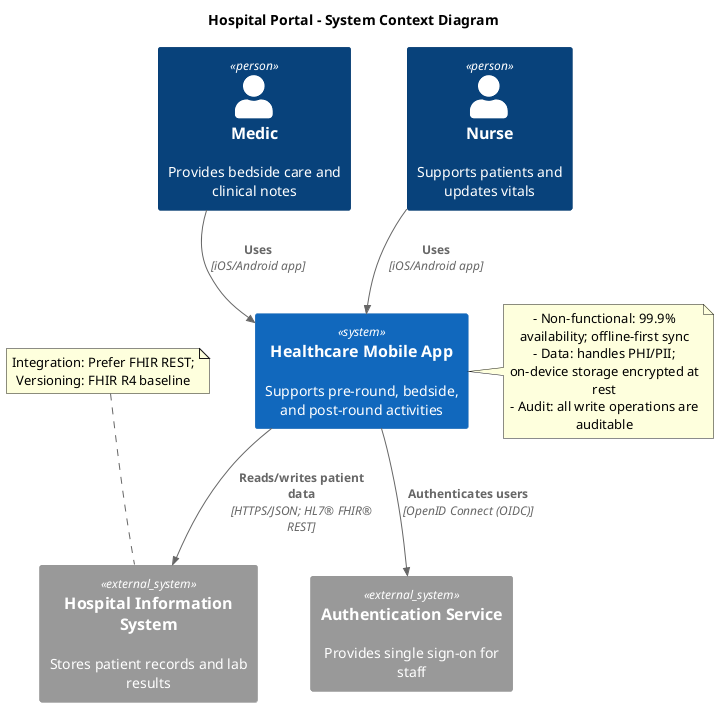 @startuml

!include <C4/C4_Context.puml>

title Hospital Portal - System Context Diagram

Person(medic, "Medic", "Provides bedside care and clinical notes")
Person(nurse, "Nurse", "Supports patients and updates vitals")

System(system, "Healthcare Mobile App", "Supports pre-round, bedside, and post-round activities")

System_Ext(hospitalIS, "Hospital Information System", "Stores patient records and lab results")
System_Ext(authService, "Authentication Service", "Provides single sign-on for staff")

Rel(medic, system, "Uses", "iOS/Android app")
Rel(nurse, system, "Uses", "iOS/Android app")
Rel(system, hospitalIS, "Reads/writes patient data", "HTTPS/JSON; HL7® FHIR® REST")
Rel(system, authService, "Authenticates users", "OpenID Connect (OIDC)")

' Layout hints - format: Lay_{D|U|L|R}(A, B) ⇒ “place A Down/Up/Left/Right of B” (best-effort; not guaranteed)
Lay_D(medic, system)
Lay_D(nurse, system)
Lay_R(system, hospitalIS)
Lay_R(system, authService)

note right of system
- Non-functional: 99.9% availability; offline-first sync
- Data: handles PHI/PII; on-device storage encrypted at rest
- Audit: all write operations are auditable
end note

note top of hospitalIS
Integration: Prefer FHIR REST; Versioning: FHIR R4 baseline
end note

@enduml
